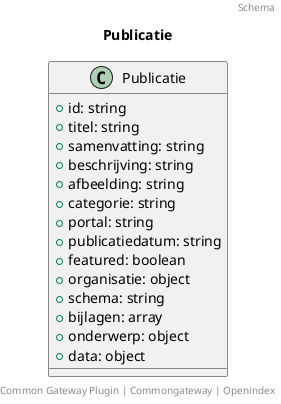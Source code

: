 @startuml
title: Publicatie
footer: Common Gateway Plugin | Commongateway | Openindex 
header: Schema

class Publicatie {
  + id: string
  + titel: string
  + samenvatting: string
  + beschrijving: string
  + afbeelding: string
  + categorie: string
  + portal: string
  + publicatiedatum: string
  + featured: boolean
  + organisatie: object
  + schema: string
  + bijlagen: array
  + onderwerp: object
  + data: object
}
@enduml
